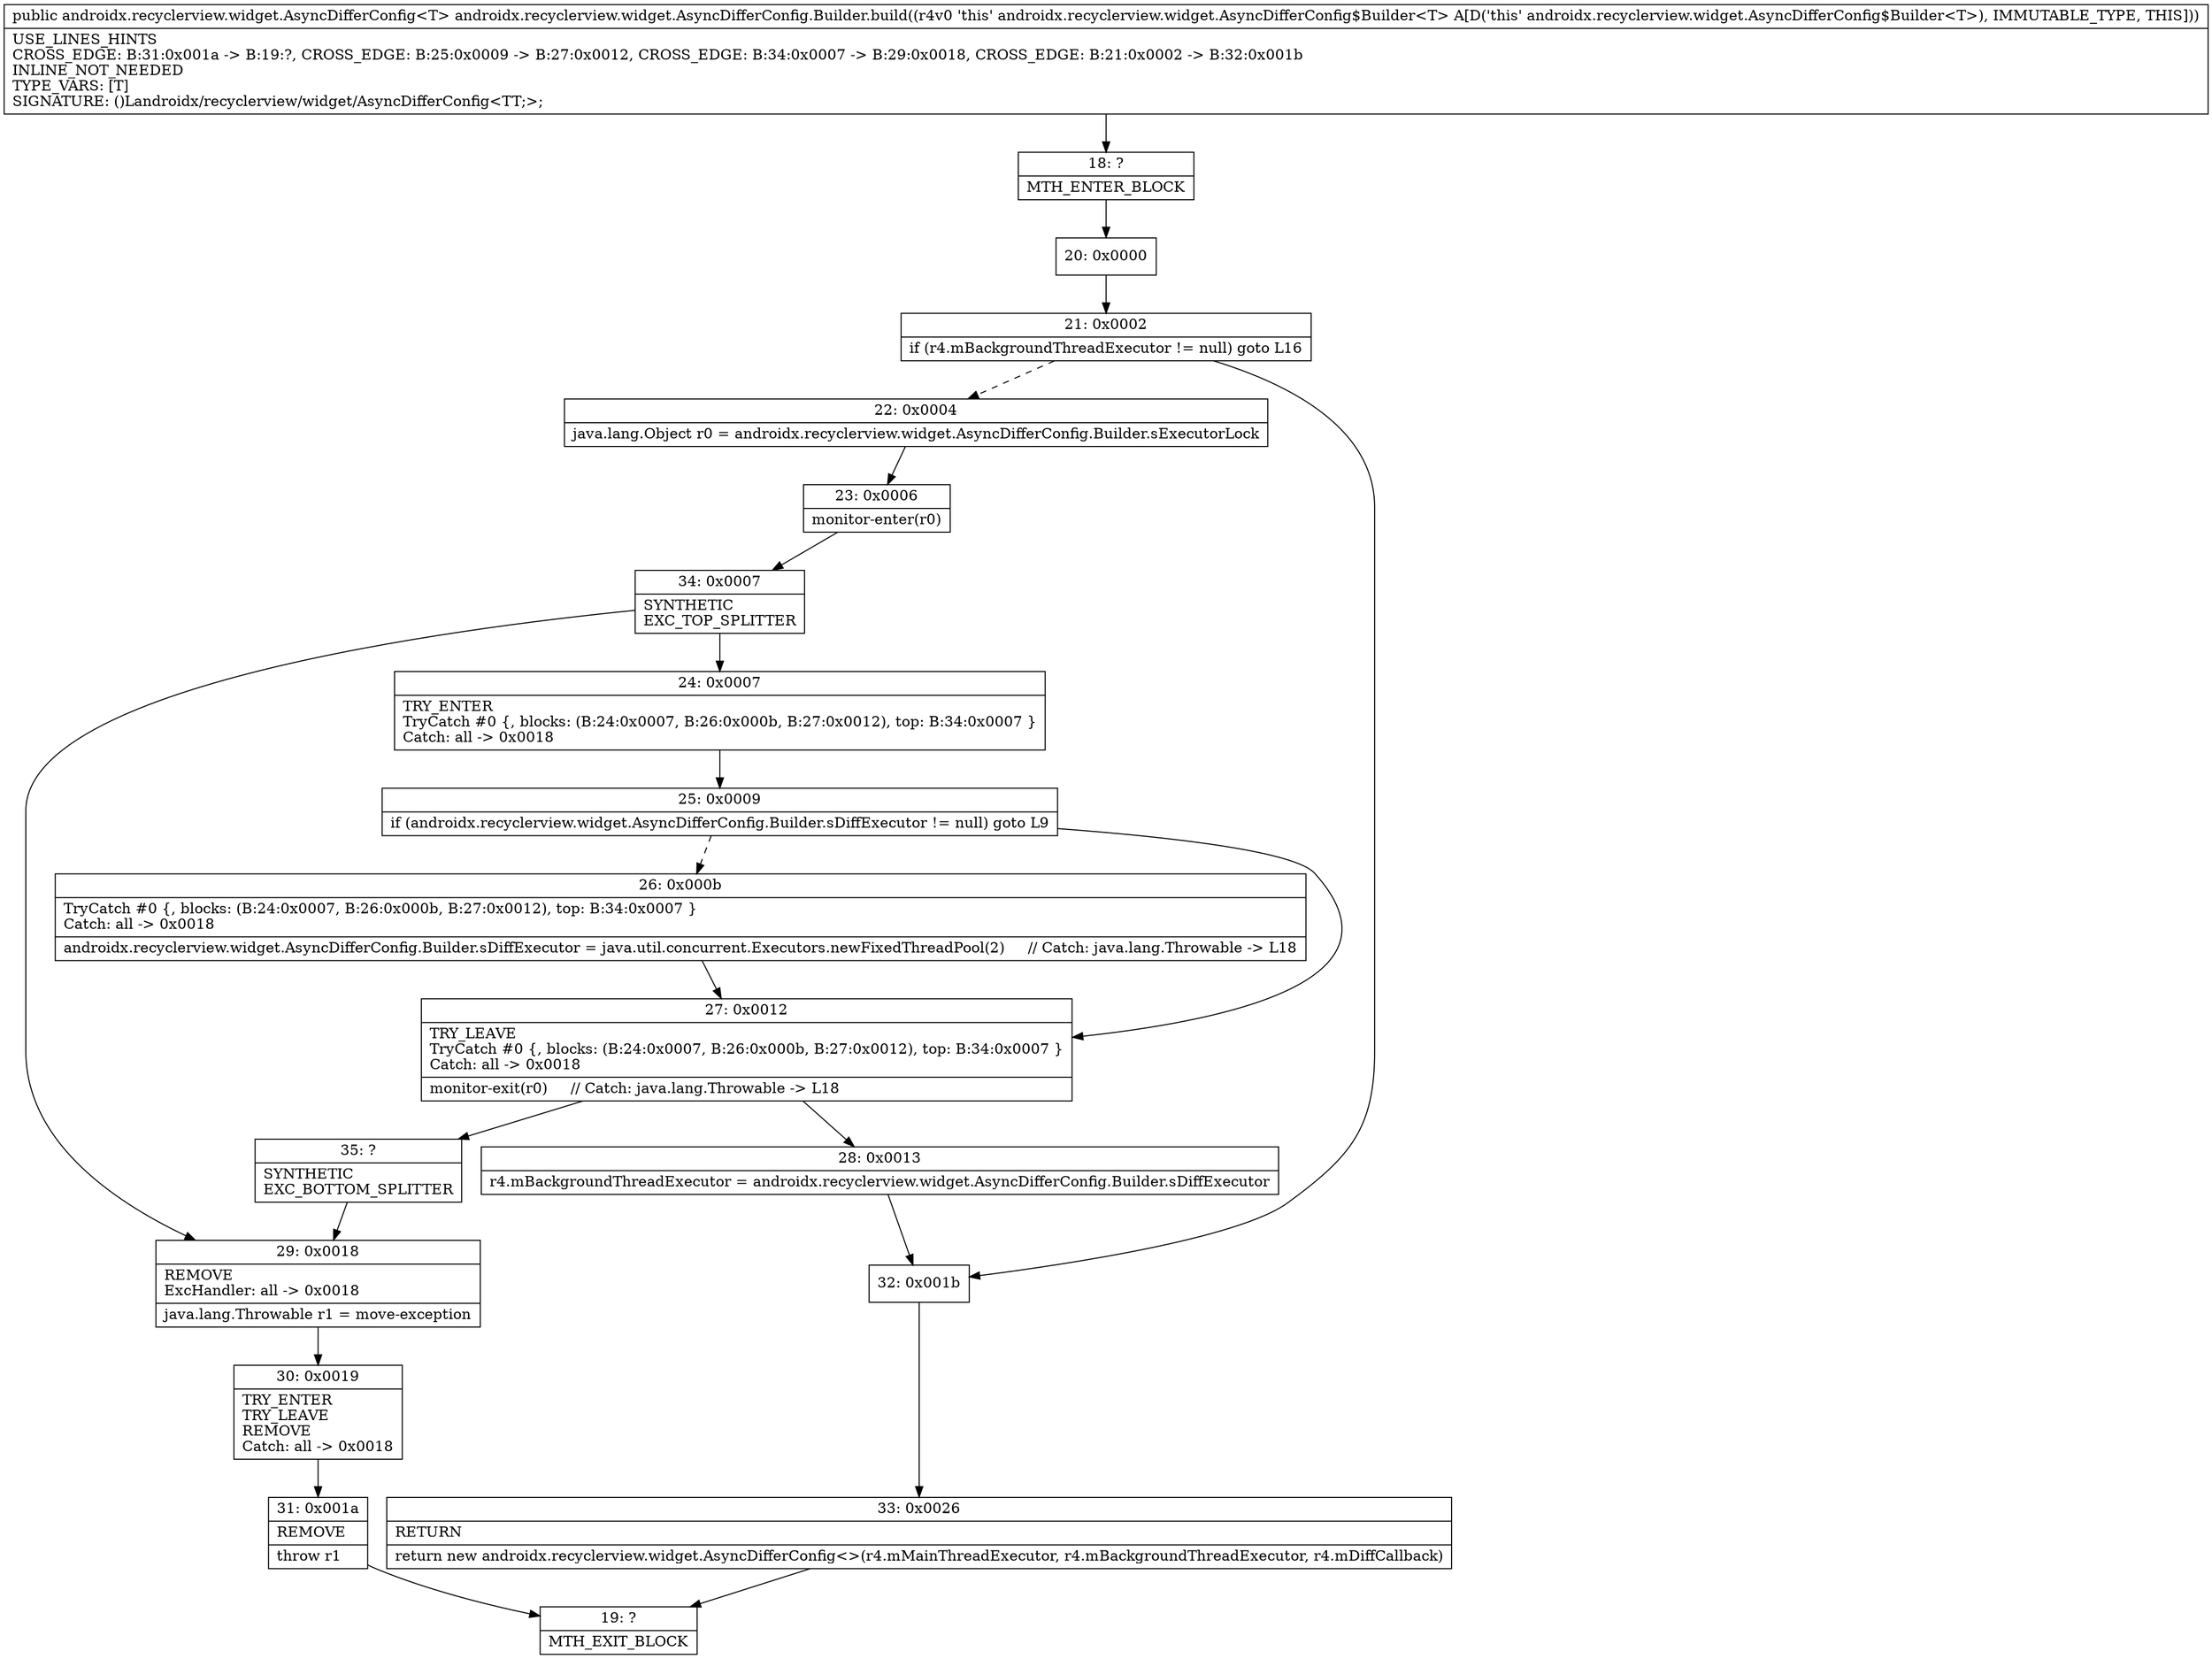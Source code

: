 digraph "CFG forandroidx.recyclerview.widget.AsyncDifferConfig.Builder.build()Landroidx\/recyclerview\/widget\/AsyncDifferConfig;" {
Node_18 [shape=record,label="{18\:\ ?|MTH_ENTER_BLOCK\l}"];
Node_20 [shape=record,label="{20\:\ 0x0000}"];
Node_21 [shape=record,label="{21\:\ 0x0002|if (r4.mBackgroundThreadExecutor != null) goto L16\l}"];
Node_22 [shape=record,label="{22\:\ 0x0004|java.lang.Object r0 = androidx.recyclerview.widget.AsyncDifferConfig.Builder.sExecutorLock\l}"];
Node_23 [shape=record,label="{23\:\ 0x0006|monitor\-enter(r0)\l}"];
Node_34 [shape=record,label="{34\:\ 0x0007|SYNTHETIC\lEXC_TOP_SPLITTER\l}"];
Node_24 [shape=record,label="{24\:\ 0x0007|TRY_ENTER\lTryCatch #0 \{, blocks: (B:24:0x0007, B:26:0x000b, B:27:0x0012), top: B:34:0x0007 \}\lCatch: all \-\> 0x0018\l}"];
Node_25 [shape=record,label="{25\:\ 0x0009|if (androidx.recyclerview.widget.AsyncDifferConfig.Builder.sDiffExecutor != null) goto L9\l}"];
Node_26 [shape=record,label="{26\:\ 0x000b|TryCatch #0 \{, blocks: (B:24:0x0007, B:26:0x000b, B:27:0x0012), top: B:34:0x0007 \}\lCatch: all \-\> 0x0018\l|androidx.recyclerview.widget.AsyncDifferConfig.Builder.sDiffExecutor = java.util.concurrent.Executors.newFixedThreadPool(2)     \/\/ Catch: java.lang.Throwable \-\> L18\l}"];
Node_27 [shape=record,label="{27\:\ 0x0012|TRY_LEAVE\lTryCatch #0 \{, blocks: (B:24:0x0007, B:26:0x000b, B:27:0x0012), top: B:34:0x0007 \}\lCatch: all \-\> 0x0018\l|monitor\-exit(r0)     \/\/ Catch: java.lang.Throwable \-\> L18\l}"];
Node_28 [shape=record,label="{28\:\ 0x0013|r4.mBackgroundThreadExecutor = androidx.recyclerview.widget.AsyncDifferConfig.Builder.sDiffExecutor\l}"];
Node_35 [shape=record,label="{35\:\ ?|SYNTHETIC\lEXC_BOTTOM_SPLITTER\l}"];
Node_29 [shape=record,label="{29\:\ 0x0018|REMOVE\lExcHandler: all \-\> 0x0018\l|java.lang.Throwable r1 = move\-exception\l}"];
Node_30 [shape=record,label="{30\:\ 0x0019|TRY_ENTER\lTRY_LEAVE\lREMOVE\lCatch: all \-\> 0x0018\l}"];
Node_31 [shape=record,label="{31\:\ 0x001a|REMOVE\l|throw r1\l}"];
Node_19 [shape=record,label="{19\:\ ?|MTH_EXIT_BLOCK\l}"];
Node_32 [shape=record,label="{32\:\ 0x001b}"];
Node_33 [shape=record,label="{33\:\ 0x0026|RETURN\l|return new androidx.recyclerview.widget.AsyncDifferConfig\<\>(r4.mMainThreadExecutor, r4.mBackgroundThreadExecutor, r4.mDiffCallback)\l}"];
MethodNode[shape=record,label="{public androidx.recyclerview.widget.AsyncDifferConfig\<T\> androidx.recyclerview.widget.AsyncDifferConfig.Builder.build((r4v0 'this' androidx.recyclerview.widget.AsyncDifferConfig$Builder\<T\> A[D('this' androidx.recyclerview.widget.AsyncDifferConfig$Builder\<T\>), IMMUTABLE_TYPE, THIS]))  | USE_LINES_HINTS\lCROSS_EDGE: B:31:0x001a \-\> B:19:?, CROSS_EDGE: B:25:0x0009 \-\> B:27:0x0012, CROSS_EDGE: B:34:0x0007 \-\> B:29:0x0018, CROSS_EDGE: B:21:0x0002 \-\> B:32:0x001b\lINLINE_NOT_NEEDED\lTYPE_VARS: [T]\lSIGNATURE: ()Landroidx\/recyclerview\/widget\/AsyncDifferConfig\<TT;\>;\l}"];
MethodNode -> Node_18;Node_18 -> Node_20;
Node_20 -> Node_21;
Node_21 -> Node_22[style=dashed];
Node_21 -> Node_32;
Node_22 -> Node_23;
Node_23 -> Node_34;
Node_34 -> Node_24;
Node_34 -> Node_29;
Node_24 -> Node_25;
Node_25 -> Node_26[style=dashed];
Node_25 -> Node_27;
Node_26 -> Node_27;
Node_27 -> Node_28;
Node_27 -> Node_35;
Node_28 -> Node_32;
Node_35 -> Node_29;
Node_29 -> Node_30;
Node_30 -> Node_31;
Node_31 -> Node_19;
Node_32 -> Node_33;
Node_33 -> Node_19;
}

